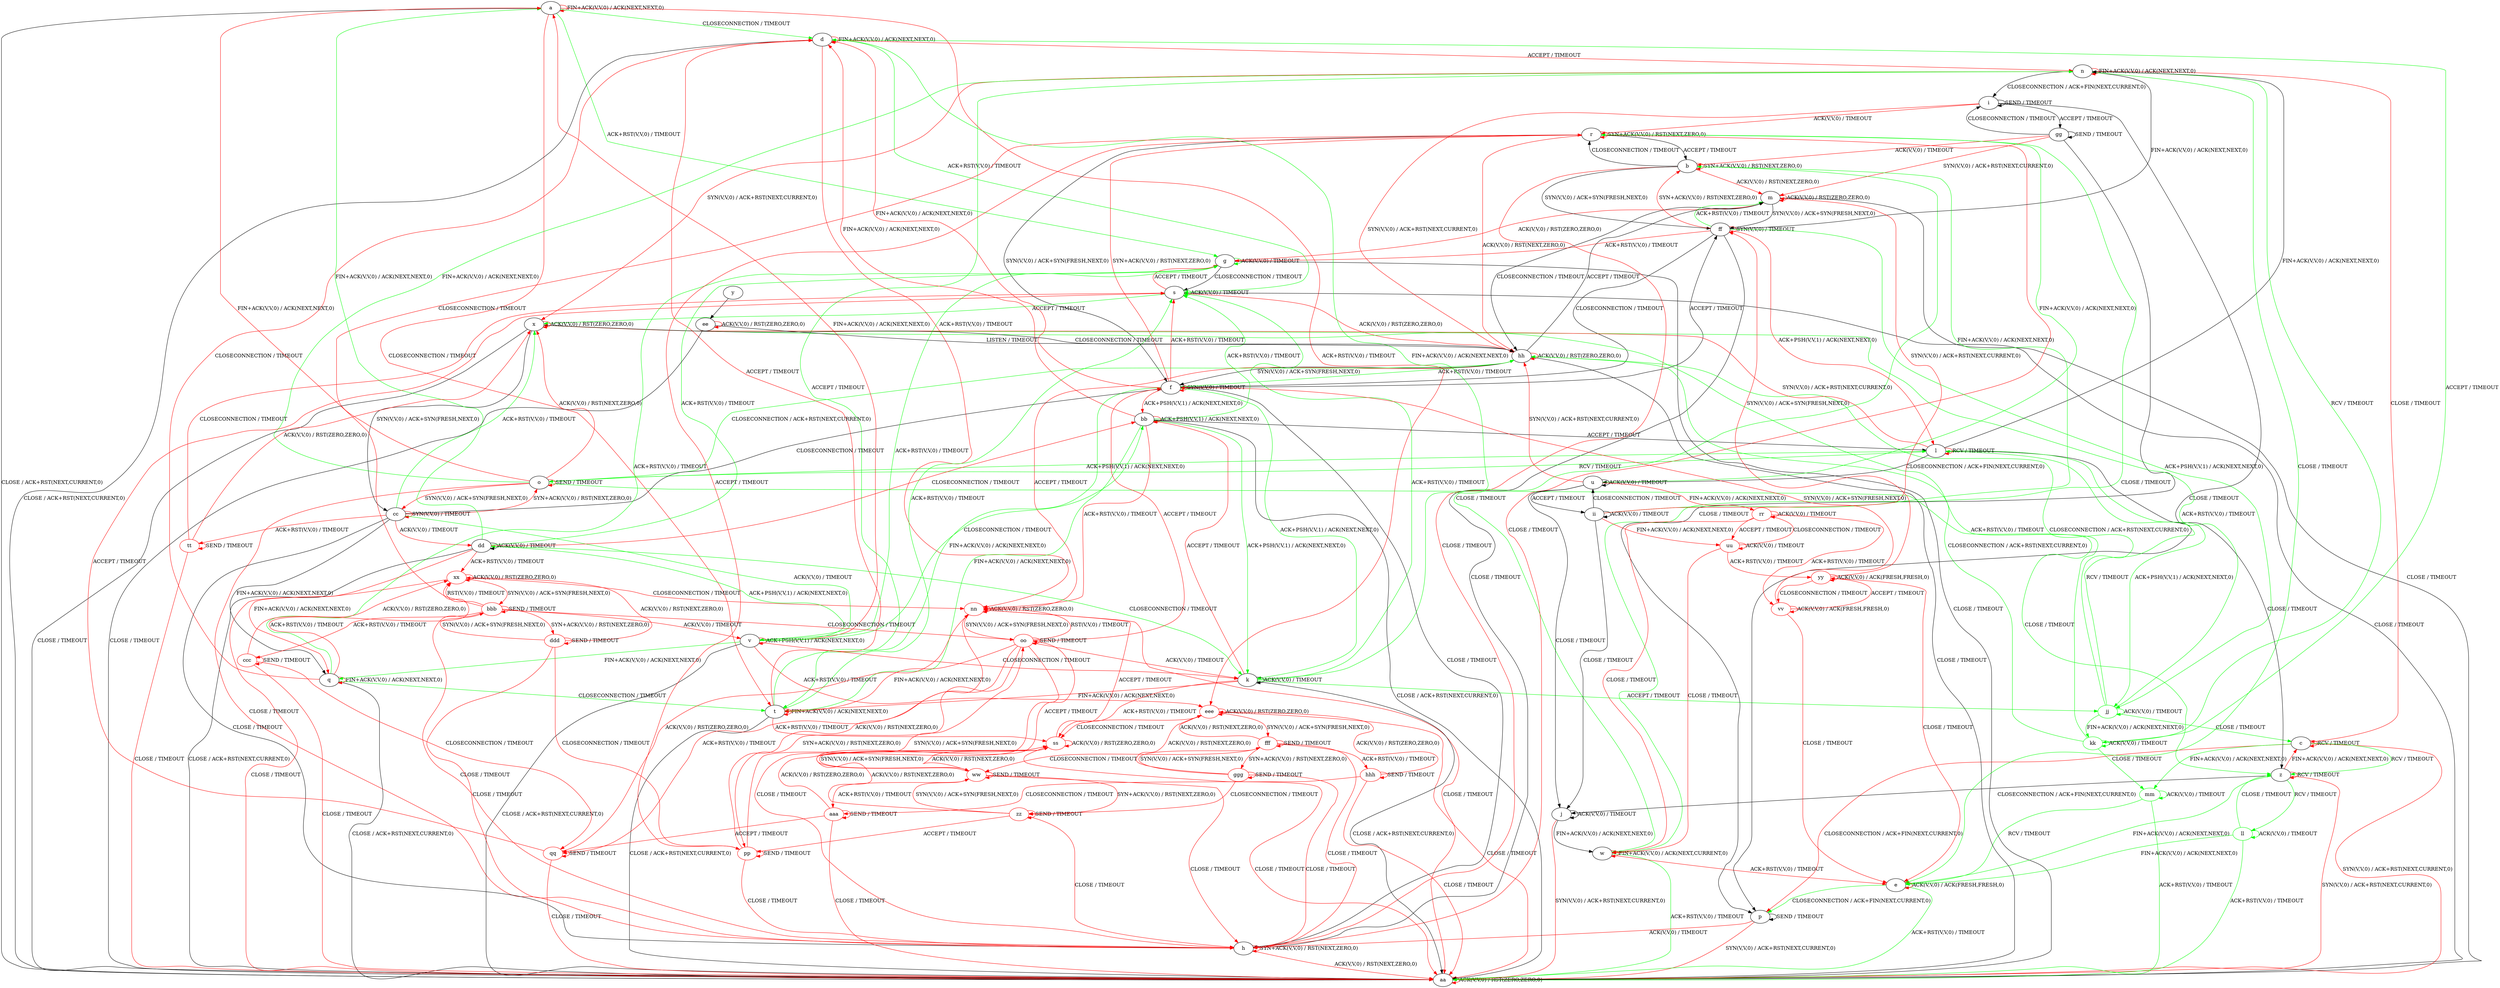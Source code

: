 digraph "" {
	graph ["Incoming time"=1.2255122661590576,
		"Outgoing time"=1.3551185131072998,
		Output="{'States': 60, 'Transitions': 945, 'Filename': '../results/tcp/TCP_FreeBSD_Server-TCP_Windows8_Server-yices-3.dot'}",
		Reference="{'States': 56, 'Transitions': 716, 'Filename': '../subjects/tcp/TCP_FreeBSD_Server.dot'}",
		Solver=yices,
		Updated="{'States': 39, 'Transitions': 495, 'Filename': '../subjects/tcp/TCP_Windows8_Server.dot'}",
		"f-measure"=0.4393063583815029,
		precision=0.5373737373737374,
		recall=0.3715083798882682
	];
	a -> a [key=0,
	color=red,
	label="FIN+ACK(V,V,0) / ACK(NEXT,NEXT,0)"];
a -> d [key=0,
color=green,
label="CLOSECONNECTION / TIMEOUT"];
a -> g [key=0,
color=green,
label="ACK+RST(V,V,0) / TIMEOUT"];
a -> t [key=0,
color=red,
label="CLOSECONNECTION / TIMEOUT"];
a -> aa [key=0,
label="CLOSE / ACK+RST(NEXT,CURRENT,0)"];
eee [color=red];
a -> eee [key=0,
color=red,
label="ACK+RST(V,V,0) / TIMEOUT"];
b -> b [key=0,
color=red,
label="SYN+ACK(V,V,0) / RST(NEXT,ZERO,0)"];
b -> h [key=0,
color=red,
label="CLOSE / TIMEOUT"];
b -> m [key=0,
color=red,
label="ACK(V,V,0) / RST(NEXT,ZERO,0)"];
b -> r [key=0,
label="CLOSECONNECTION / TIMEOUT"];
b -> w [key=0,
color=green,
label="CLOSE / TIMEOUT"];
b -> ff [key=0,
label="SYN(V,V,0) / ACK+SYN(FRESH,NEXT,0)"];
c -> c [key=0,
color=red,
label="RCV / TIMEOUT"];
c -> p [key=0,
color=red,
label="CLOSECONNECTION / ACK+FIN(NEXT,CURRENT,0)"];
c -> z [key=0,
color=green,
label="RCV / TIMEOUT"];
c -> aa [key=0,
color=red,
label="SYN(V,V,0) / ACK+RST(NEXT,CURRENT,0)"];
mm [color=green];
c -> mm [key=0,
color=green,
label="FIN+ACK(V,V,0) / ACK(NEXT,NEXT,0)"];
d -> d [key=0,
color=red,
label="FIN+ACK(V,V,0) / ACK(NEXT,NEXT,0)"];
d -> n [key=0,
color=red,
label="ACCEPT / TIMEOUT"];
d -> s [key=0,
color=green,
label="ACK+RST(V,V,0) / TIMEOUT"];
d -> aa [key=0,
label="CLOSE / ACK+RST(NEXT,CURRENT,0)"];
kk [color=green];
d -> kk [key=0,
color=green,
label="ACCEPT / TIMEOUT"];
nn [color=red];
d -> nn [key=0,
color=red,
label="ACK+RST(V,V,0) / TIMEOUT"];
e -> e [key=0,
color=red,
label="ACK(V,V,0) / ACK(FRESH,FRESH,0)"];
e -> p [key=0,
color=green,
label="CLOSECONNECTION / ACK+FIN(NEXT,CURRENT,0)"];
e -> aa [key=0,
color=green,
label="ACK+RST(V,V,0) / TIMEOUT"];
f -> d [key=0,
color=red,
label="FIN+ACK(V,V,0) / ACK(NEXT,NEXT,0)"];
f -> f [key=0,
color=red,
label="SYN(V,V,0) / TIMEOUT"];
f -> h [key=0,
label="CLOSE / TIMEOUT"];
f -> k [key=0,
color=green,
label="ACK+PSH(V,V,1) / ACK(NEXT,NEXT,0)"];
f -> r [key=0,
color=red,
label="SYN+ACK(V,V,0) / RST(NEXT,ZERO,0)"];
f -> s [key=0,
color=red,
label="ACK+RST(V,V,0) / TIMEOUT"];
f -> t [key=0,
color=green,
label="FIN+ACK(V,V,0) / ACK(NEXT,NEXT,0)"];
f -> bb [key=0,
color=red,
label="ACK+PSH(V,V,1) / ACK(NEXT,NEXT,0)"];
f -> ff [key=0,
label="ACCEPT / TIMEOUT"];
f -> hh [key=0,
color=green,
label="ACK+RST(V,V,0) / TIMEOUT"];
g -> g [key=0,
color=green,
label="ACK(V,V,0) / TIMEOUT"];
g -> m [key=0,
color=red,
label="ACK(V,V,0) / RST(ZERO,ZERO,0)"];
g -> s [key=0,
label="CLOSECONNECTION / TIMEOUT"];
g -> aa [key=0,
label="CLOSE / TIMEOUT"];
h -> h [key=0,
color=red,
label="SYN+ACK(V,V,0) / RST(NEXT,ZERO,0)"];
h -> aa [key=0,
color=red,
label="ACK(V,V,0) / RST(NEXT,ZERO,0)"];
i -> i [key=0,
label="SEND / TIMEOUT"];
i -> p [key=0,
label="CLOSE / TIMEOUT"];
i -> r [key=0,
color=red,
label="ACK(V,V,0) / TIMEOUT"];
i -> gg [key=0,
label="ACCEPT / TIMEOUT"];
i -> hh [key=0,
color=red,
label="SYN(V,V,0) / ACK+RST(NEXT,CURRENT,0)"];
j -> j [key=0,
label="ACK(V,V,0) / TIMEOUT"];
j -> w [key=0,
label="FIN+ACK(V,V,0) / ACK(NEXT,NEXT,0)"];
j -> aa [key=0,
color=red,
label="SYN(V,V,0) / ACK+RST(NEXT,CURRENT,0)"];
k -> d [key=0,
color=green,
label="FIN+ACK(V,V,0) / ACK(NEXT,NEXT,0)"];
k -> k [key=0,
label="ACK(V,V,0) / TIMEOUT"];
k -> s [key=0,
color=green,
label="ACK+RST(V,V,0) / TIMEOUT"];
k -> t [key=0,
color=red,
label="FIN+ACK(V,V,0) / ACK(NEXT,NEXT,0)"];
k -> aa [key=0,
label="CLOSE / ACK+RST(NEXT,CURRENT,0)"];
k -> bb [key=0,
color=red,
label="ACCEPT / TIMEOUT"];
jj [color=green];
k -> jj [key=0,
color=green,
label="ACCEPT / TIMEOUT"];
ss [color=red];
k -> ss [key=0,
color=red,
label="ACK+RST(V,V,0) / TIMEOUT"];
l -> l [key=0,
color=red,
label="RCV / TIMEOUT"];
l -> n [key=0,
label="FIN+ACK(V,V,0) / ACK(NEXT,NEXT,0)"];
l -> o [key=0,
color=green,
label="RCV / TIMEOUT"];
l -> u [key=0,
label="CLOSECONNECTION / ACK+FIN(NEXT,CURRENT,0)"];
l -> x [key=0,
color=red,
label="SYN(V,V,0) / ACK+RST(NEXT,CURRENT,0)"];
l -> z [key=0,
label="CLOSE / TIMEOUT"];
l -> jj [key=0,
color=green,
label="ACK+PSH(V,V,1) / ACK(NEXT,NEXT,0)"];
m -> m [key=0,
color=red,
label="ACK(V,V,0) / RST(ZERO,ZERO,0)"];
m -> aa [key=0,
label="CLOSE / TIMEOUT"];
m -> ff [key=0,
label="SYN(V,V,0) / ACK+SYN(FRESH,NEXT,0)"];
m -> hh [key=0,
label="CLOSECONNECTION / TIMEOUT"];
n -> c [key=0,
color=red,
label="CLOSE / TIMEOUT"];
n -> e [key=0,
color=green,
label="CLOSE / TIMEOUT"];
n -> i [key=0,
label="CLOSECONNECTION / ACK+FIN(NEXT,CURRENT,0)"];
n -> n [key=0,
color=red,
label="FIN+ACK(V,V,0) / ACK(NEXT,NEXT,0)"];
n -> x [key=0,
color=red,
label="SYN(V,V,0) / ACK+RST(NEXT,CURRENT,0)"];
o -> h [key=0,
color=red,
label="CLOSE / TIMEOUT"];
o -> l [key=0,
color=green,
label="ACK+PSH(V,V,1) / ACK(NEXT,NEXT,0)"];
o -> n [key=0,
color=green,
label="FIN+ACK(V,V,0) / ACK(NEXT,NEXT,0)"];
o -> o [key=0,
color=red,
label="SEND / TIMEOUT"];
o -> r [key=0,
color=red,
label="CLOSECONNECTION / TIMEOUT"];
o -> x [key=0,
color=red,
label="ACK(V,V,0) / RST(NEXT,ZERO,0)"];
o -> z [key=0,
color=green,
label="CLOSE / TIMEOUT"];
o -> cc [key=0,
color=red,
label="SYN(V,V,0) / ACK+SYN(FRESH,NEXT,0)"];
o -> hh [key=0,
color=green,
label="CLOSECONNECTION / ACK+RST(NEXT,CURRENT,0)"];
p -> h [key=0,
color=red,
label="ACK(V,V,0) / TIMEOUT"];
p -> p [key=0,
label="SEND / TIMEOUT"];
p -> aa [key=0,
color=red,
label="SYN(V,V,0) / ACK+RST(NEXT,CURRENT,0)"];
q -> d [key=0,
color=red,
label="CLOSECONNECTION / TIMEOUT"];
q -> g [key=0,
color=green,
label="ACK+RST(V,V,0) / TIMEOUT"];
q -> q [key=0,
color=red,
label="FIN+ACK(V,V,0) / ACK(NEXT,NEXT,0)"];
q -> t [key=0,
color=green,
label="CLOSECONNECTION / TIMEOUT"];
q -> aa [key=0,
label="CLOSE / ACK+RST(NEXT,CURRENT,0)"];
xx [color=red];
q -> xx [key=0,
color=red,
label="ACK+RST(V,V,0) / TIMEOUT"];
r -> b [key=0,
label="ACCEPT / TIMEOUT"];
r -> f [key=0,
label="SYN(V,V,0) / ACK+SYN(FRESH,NEXT,0)"];
r -> h [key=0,
color=red,
label="CLOSE / TIMEOUT"];
r -> r [key=0,
color=red,
label="SYN+ACK(V,V,0) / RST(NEXT,ZERO,0)"];
r -> w [key=0,
color=green,
label="CLOSE / TIMEOUT"];
r -> hh [key=0,
color=red,
label="ACK(V,V,0) / RST(NEXT,ZERO,0)"];
s -> g [key=0,
color=red,
label="ACCEPT / TIMEOUT"];
s -> s [key=0,
color=green,
label="ACK(V,V,0) / TIMEOUT"];
s -> x [key=0,
color=green,
label="ACCEPT / TIMEOUT"];
s -> aa [key=0,
label="CLOSE / TIMEOUT"];
s -> hh [key=0,
color=red,
label="ACK(V,V,0) / RST(ZERO,ZERO,0)"];
t -> d [key=0,
color=red,
label="ACCEPT / TIMEOUT"];
t -> n [key=0,
color=green,
label="ACCEPT / TIMEOUT"];
t -> s [key=0,
color=green,
label="ACK+RST(V,V,0) / TIMEOUT"];
t -> t [key=0,
color=red,
label="FIN+ACK(V,V,0) / ACK(NEXT,NEXT,0)"];
t -> aa [key=0,
label="CLOSE / ACK+RST(NEXT,CURRENT,0)"];
t -> ss [key=0,
color=red,
label="ACK+RST(V,V,0) / TIMEOUT"];
u -> j [key=0,
label="CLOSE / TIMEOUT"];
u -> r [key=0,
color=green,
label="FIN+ACK(V,V,0) / ACK(NEXT,NEXT,0)"];
u -> u [key=0,
label="ACK(V,V,0) / TIMEOUT"];
u -> hh [key=0,
color=red,
label="SYN(V,V,0) / ACK+RST(NEXT,CURRENT,0)"];
u -> ii [key=0,
label="ACCEPT / TIMEOUT"];
rr [color=red];
u -> rr [key=0,
color=red,
label="FIN+ACK(V,V,0) / ACK(NEXT,NEXT,0)"];
v -> a [key=0,
color=red,
label="FIN+ACK(V,V,0) / ACK(NEXT,NEXT,0)"];
v -> g [key=0,
color=green,
label="ACK+RST(V,V,0) / TIMEOUT"];
v -> k [key=0,
color=red,
label="CLOSECONNECTION / TIMEOUT"];
v -> q [key=0,
color=green,
label="FIN+ACK(V,V,0) / ACK(NEXT,NEXT,0)"];
v -> v [key=0,
color=red,
label="ACK+PSH(V,V,1) / ACK(NEXT,NEXT,0)"];
v -> aa [key=0,
label="CLOSE / ACK+RST(NEXT,CURRENT,0)"];
v -> bb [key=0,
color=green,
label="CLOSECONNECTION / TIMEOUT"];
v -> dd [key=0,
color=green,
label="ACK+PSH(V,V,1) / ACK(NEXT,NEXT,0)"];
v -> eee [key=0,
color=red,
label="ACK+RST(V,V,0) / TIMEOUT"];
w -> e [key=0,
color=red,
label="ACK+RST(V,V,0) / TIMEOUT"];
w -> w [key=0,
color=red,
label="FIN+ACK(V,V,0) / ACK(NEXT,CURRENT,0)"];
w -> aa [key=0,
color=green,
label="ACK+RST(V,V,0) / TIMEOUT"];
x -> x [key=0,
color=red,
label="ACK(V,V,0) / RST(ZERO,ZERO,0)"];
x -> aa [key=0,
label="CLOSE / TIMEOUT"];
x -> cc [key=0,
label="SYN(V,V,0) / ACK+SYN(FRESH,NEXT,0)"];
x -> hh [key=0,
label="CLOSECONNECTION / TIMEOUT"];
y -> ee [key=0];
z -> c [key=0,
color=red,
label="FIN+ACK(V,V,0) / ACK(NEXT,NEXT,0)"];
z -> e [key=0,
color=green,
label="FIN+ACK(V,V,0) / ACK(NEXT,NEXT,0)"];
z -> j [key=0,
label="CLOSECONNECTION / ACK+FIN(NEXT,CURRENT,0)"];
z -> z [key=0,
color=red,
label="RCV / TIMEOUT"];
z -> aa [key=0,
color=red,
label="SYN(V,V,0) / ACK+RST(NEXT,CURRENT,0)"];
ll [color=green];
z -> ll [key=0,
color=green,
label="RCV / TIMEOUT"];
aa -> aa [key=0,
color=red,
label="ACK(V,V,0) / RST(ZERO,ZERO,0)"];
bb -> d [key=0,
color=red,
label="FIN+ACK(V,V,0) / ACK(NEXT,NEXT,0)"];
bb -> k [key=0,
color=green,
label="ACK+PSH(V,V,1) / ACK(NEXT,NEXT,0)"];
bb -> l [key=0,
label="ACCEPT / TIMEOUT"];
bb -> s [key=0,
color=green,
label="ACK+RST(V,V,0) / TIMEOUT"];
bb -> t [key=0,
color=green,
label="FIN+ACK(V,V,0) / ACK(NEXT,NEXT,0)"];
bb -> aa [key=0,
label="CLOSE / ACK+RST(NEXT,CURRENT,0)"];
bb -> bb [key=0,
color=red,
label="ACK+PSH(V,V,1) / ACK(NEXT,NEXT,0)"];
bb -> nn [key=0,
color=red,
label="ACK+RST(V,V,0) / TIMEOUT"];
cc -> f [key=0,
label="CLOSECONNECTION / TIMEOUT"];
cc -> h [key=0,
label="CLOSE / TIMEOUT"];
cc -> o [key=0,
color=red,
label="SYN+ACK(V,V,0) / RST(NEXT,ZERO,0)"];
cc -> q [key=0,
label="FIN+ACK(V,V,0) / ACK(NEXT,NEXT,0)"];
cc -> v [key=0,
color=green,
label="ACK(V,V,0) / TIMEOUT"];
cc -> x [key=0,
color=green,
label="ACK+RST(V,V,0) / TIMEOUT"];
cc -> cc [key=0,
color=red,
label="SYN(V,V,0) / TIMEOUT"];
cc -> dd [key=0,
color=red,
label="ACK(V,V,0) / TIMEOUT"];
tt [color=red];
cc -> tt [key=0,
color=red,
label="ACK+RST(V,V,0) / TIMEOUT"];
dd -> a [key=0,
color=green,
label="FIN+ACK(V,V,0) / ACK(NEXT,NEXT,0)"];
dd -> g [key=0,
color=green,
label="ACK+RST(V,V,0) / TIMEOUT"];
dd -> k [key=0,
color=green,
label="CLOSECONNECTION / TIMEOUT"];
dd -> q [key=0,
color=red,
label="FIN+ACK(V,V,0) / ACK(NEXT,NEXT,0)"];
dd -> aa [key=0,
label="CLOSE / ACK+RST(NEXT,CURRENT,0)"];
dd -> bb [key=0,
color=red,
label="CLOSECONNECTION / TIMEOUT"];
dd -> dd [key=0,
label="ACK(V,V,0) / TIMEOUT"];
dd -> xx [key=0,
color=red,
label="ACK+RST(V,V,0) / TIMEOUT"];
ee -> aa [key=0,
label="CLOSE / TIMEOUT"];
ee -> ee [key=0,
color=red,
label="ACK(V,V,0) / RST(ZERO,ZERO,0)"];
ee -> hh [key=0,
label="LISTEN / TIMEOUT"];
ff -> b [key=0,
color=red,
label="SYN+ACK(V,V,0) / RST(NEXT,ZERO,0)"];
ff -> f [key=0,
label="CLOSECONNECTION / TIMEOUT"];
ff -> g [key=0,
color=red,
label="ACK+RST(V,V,0) / TIMEOUT"];
ff -> h [key=0,
label="CLOSE / TIMEOUT"];
ff -> l [key=0,
color=red,
label="ACK+PSH(V,V,1) / ACK(NEXT,NEXT,0)"];
ff -> m [key=0,
color=green,
label="ACK+RST(V,V,0) / TIMEOUT"];
ff -> n [key=0,
label="FIN+ACK(V,V,0) / ACK(NEXT,NEXT,0)"];
ff -> ff [key=0,
color=red,
label="SYN(V,V,0) / TIMEOUT"];
ff -> jj [key=0,
color=green,
label="ACK+PSH(V,V,1) / ACK(NEXT,NEXT,0)"];
gg -> b [key=0,
color=red,
label="ACK(V,V,0) / TIMEOUT"];
gg -> i [key=0,
label="CLOSECONNECTION / TIMEOUT"];
gg -> m [key=0,
color=red,
label="SYN(V,V,0) / ACK+RST(NEXT,CURRENT,0)"];
gg -> p [key=0,
label="CLOSE / TIMEOUT"];
gg -> gg [key=0,
label="SEND / TIMEOUT"];
hh -> f [key=0,
label="SYN(V,V,0) / ACK+SYN(FRESH,NEXT,0)"];
hh -> m [key=0,
label="ACCEPT / TIMEOUT"];
hh -> aa [key=0,
label="CLOSE / TIMEOUT"];
hh -> hh [key=0,
color=red,
label="ACK(V,V,0) / RST(ZERO,ZERO,0)"];
ii -> b [key=0,
color=green,
label="FIN+ACK(V,V,0) / ACK(NEXT,NEXT,0)"];
ii -> j [key=0,
label="CLOSE / TIMEOUT"];
ii -> m [key=0,
color=red,
label="SYN(V,V,0) / ACK+RST(NEXT,CURRENT,0)"];
ii -> u [key=0,
label="CLOSECONNECTION / TIMEOUT"];
ii -> ii [key=0,
label="ACK(V,V,0) / TIMEOUT"];
uu [color=red];
ii -> uu [key=0,
color=red,
label="FIN+ACK(V,V,0) / ACK(NEXT,NEXT,0)"];
jj -> c [key=0,
color=green,
label="CLOSE / TIMEOUT"];
jj -> l [key=0,
color=green,
label="RCV / TIMEOUT"];
jj -> x [key=0,
color=green,
label="ACK+RST(V,V,0) / TIMEOUT"];
jj -> hh [key=0,
color=green,
label="CLOSECONNECTION / ACK+RST(NEXT,CURRENT,0)"];
jj -> jj [key=0,
color=green,
label="ACK(V,V,0) / TIMEOUT"];
jj -> kk [key=0,
color=green,
label="FIN+ACK(V,V,0) / ACK(NEXT,NEXT,0)"];
kk -> n [key=0,
color=green,
label="RCV / TIMEOUT"];
kk -> x [key=0,
color=green,
label="ACK+RST(V,V,0) / TIMEOUT"];
kk -> hh [key=0,
color=green,
label="CLOSECONNECTION / ACK+RST(NEXT,CURRENT,0)"];
kk -> kk [key=0,
color=green,
label="ACK(V,V,0) / TIMEOUT"];
kk -> mm [key=0,
color=green,
label="CLOSE / TIMEOUT"];
ll -> e [key=0,
color=green,
label="FIN+ACK(V,V,0) / ACK(NEXT,NEXT,0)"];
ll -> z [key=0,
color=green,
label="CLOSE / TIMEOUT"];
ll -> aa [key=0,
color=green,
label="ACK+RST(V,V,0) / TIMEOUT"];
ll -> ll [key=0,
color=green,
label="ACK(V,V,0) / TIMEOUT"];
mm -> e [key=0,
color=green,
label="RCV / TIMEOUT"];
mm -> aa [key=0,
color=green,
label="ACK+RST(V,V,0) / TIMEOUT"];
mm -> mm [key=0,
color=green,
label="ACK(V,V,0) / TIMEOUT"];
nn -> aa [key=0,
color=red,
label="CLOSE / TIMEOUT"];
nn -> hh [key=0,
color=red,
label="ACCEPT / TIMEOUT"];
nn -> nn [key=0,
color=red,
label="ACK(V,V,0) / RST(ZERO,ZERO,0)"];
oo [color=red];
nn -> oo [key=0,
color=red,
label="SYN(V,V,0) / ACK+SYN(FRESH,NEXT,0)"];
oo -> f [key=0,
color=red,
label="ACCEPT / TIMEOUT"];
oo -> h [key=0,
color=red,
label="CLOSE / TIMEOUT"];
oo -> k [key=0,
color=red,
label="ACK(V,V,0) / TIMEOUT"];
oo -> t [key=0,
color=red,
label="FIN+ACK(V,V,0) / ACK(NEXT,NEXT,0)"];
oo -> nn [key=0,
color=red,
label="RST(V,V,0) / TIMEOUT"];
oo -> oo [key=0,
color=red,
label="SEND / TIMEOUT"];
pp [color=red];
oo -> pp [key=0,
color=red,
label="SYN+ACK(V,V,0) / RST(NEXT,ZERO,0)"];
qq [color=red];
oo -> qq [key=0,
color=red,
label="ACK+RST(V,V,0) / TIMEOUT"];
pp -> h [key=0,
color=red,
label="CLOSE / TIMEOUT"];
pp -> r [key=0,
color=red,
label="ACCEPT / TIMEOUT"];
pp -> nn [key=0,
color=red,
label="ACK(V,V,0) / RST(NEXT,ZERO,0)"];
pp -> oo [key=0,
color=red,
label="SYN(V,V,0) / ACK+SYN(FRESH,NEXT,0)"];
pp -> pp [key=0,
color=red,
label="SEND / TIMEOUT"];
qq -> s [key=0,
color=red,
label="ACCEPT / TIMEOUT"];
qq -> aa [key=0,
color=red,
label="CLOSE / TIMEOUT"];
qq -> nn [key=0,
color=red,
label="ACK(V,V,0) / RST(ZERO,ZERO,0)"];
qq -> qq [key=0,
color=red,
label="SEND / TIMEOUT"];
rr -> w [key=0,
color=red,
label="CLOSE / TIMEOUT"];
rr -> rr [key=0,
color=red,
label="ACK(V,V,0) / TIMEOUT"];
rr -> uu [key=0,
color=red,
label="ACCEPT / TIMEOUT"];
vv [color=red];
rr -> vv [key=0,
color=red,
label="ACK+RST(V,V,0) / TIMEOUT"];
ss -> aa [key=0,
color=red,
label="CLOSE / TIMEOUT"];
ss -> nn [key=0,
color=red,
label="ACCEPT / TIMEOUT"];
ss -> ss [key=0,
color=red,
label="ACK(V,V,0) / RST(ZERO,ZERO,0)"];
ww [color=red];
ss -> ww [key=0,
color=red,
label="SYN(V,V,0) / ACK+SYN(FRESH,NEXT,0)"];
tt -> s [key=0,
color=red,
label="CLOSECONNECTION / TIMEOUT"];
tt -> x [key=0,
color=red,
label="ACK(V,V,0) / RST(ZERO,ZERO,0)"];
tt -> aa [key=0,
color=red,
label="CLOSE / TIMEOUT"];
tt -> tt [key=0,
color=red,
label="SEND / TIMEOUT"];
uu -> w [key=0,
color=red,
label="CLOSE / TIMEOUT"];
uu -> rr [key=0,
color=red,
label="CLOSECONNECTION / TIMEOUT"];
uu -> uu [key=0,
color=red,
label="ACK(V,V,0) / TIMEOUT"];
yy [color=red];
uu -> yy [key=0,
color=red,
label="ACK+RST(V,V,0) / TIMEOUT"];
vv -> e [key=0,
color=red,
label="CLOSE / TIMEOUT"];
vv -> f [key=0,
color=red,
label="SYN(V,V,0) / ACK+SYN(FRESH,NEXT,0)"];
vv -> vv [key=0,
color=red,
label="ACK(V,V,0) / ACK(FRESH,FRESH,0)"];
vv -> yy [key=0,
color=red,
label="ACCEPT / TIMEOUT"];
ww -> h [key=0,
color=red,
label="CLOSE / TIMEOUT"];
ww -> oo [key=0,
color=red,
label="ACCEPT / TIMEOUT"];
ww -> ss [key=0,
color=red,
label="ACK(V,V,0) / RST(NEXT,ZERO,0)"];
ww -> ww [key=0,
color=red,
label="SEND / TIMEOUT"];
zz [color=red];
ww -> zz [key=0,
color=red,
label="SYN+ACK(V,V,0) / RST(NEXT,ZERO,0)"];
aaa [color=red];
ww -> aaa [key=0,
color=red,
label="ACK+RST(V,V,0) / TIMEOUT"];
xx -> aa [key=0,
color=red,
label="CLOSE / TIMEOUT"];
xx -> nn [key=0,
color=red,
label="CLOSECONNECTION / TIMEOUT"];
xx -> xx [key=0,
color=red,
label="ACK(V,V,0) / RST(ZERO,ZERO,0)"];
bbb [color=red];
xx -> bbb [key=0,
color=red,
label="SYN(V,V,0) / ACK+SYN(FRESH,NEXT,0)"];
yy -> e [key=0,
color=red,
label="CLOSE / TIMEOUT"];
yy -> ff [key=0,
color=red,
label="SYN(V,V,0) / ACK+SYN(FRESH,NEXT,0)"];
yy -> vv [key=0,
color=red,
label="CLOSECONNECTION / TIMEOUT"];
yy -> yy [key=0,
color=red,
label="ACK(V,V,0) / ACK(FRESH,FRESH,0)"];
zz -> h [key=0,
color=red,
label="CLOSE / TIMEOUT"];
zz -> pp [key=0,
color=red,
label="ACCEPT / TIMEOUT"];
zz -> ss [key=0,
color=red,
label="ACK(V,V,0) / RST(NEXT,ZERO,0)"];
zz -> ww [key=0,
color=red,
label="SYN(V,V,0) / ACK+SYN(FRESH,NEXT,0)"];
zz -> zz [key=0,
color=red,
label="SEND / TIMEOUT"];
aaa -> aa [key=0,
color=red,
label="CLOSE / TIMEOUT"];
aaa -> qq [key=0,
color=red,
label="ACCEPT / TIMEOUT"];
aaa -> ss [key=0,
color=red,
label="ACK(V,V,0) / RST(ZERO,ZERO,0)"];
aaa -> aaa [key=0,
color=red,
label="SEND / TIMEOUT"];
bbb -> a [key=0,
color=red,
label="FIN+ACK(V,V,0) / ACK(NEXT,NEXT,0)"];
bbb -> h [key=0,
color=red,
label="CLOSE / TIMEOUT"];
bbb -> v [key=0,
color=red,
label="ACK(V,V,0) / TIMEOUT"];
bbb -> oo [key=0,
color=red,
label="CLOSECONNECTION / TIMEOUT"];
bbb -> xx [key=0,
color=red,
label="RST(V,V,0) / TIMEOUT"];
bbb -> bbb [key=0,
color=red,
label="SEND / TIMEOUT"];
ccc [color=red];
bbb -> ccc [key=0,
color=red,
label="ACK+RST(V,V,0) / TIMEOUT"];
ddd [color=red];
bbb -> ddd [key=0,
color=red,
label="SYN+ACK(V,V,0) / RST(NEXT,ZERO,0)"];
ccc -> aa [key=0,
color=red,
label="CLOSE / TIMEOUT"];
ccc -> qq [key=0,
color=red,
label="CLOSECONNECTION / TIMEOUT"];
ccc -> xx [key=0,
color=red,
label="ACK(V,V,0) / RST(ZERO,ZERO,0)"];
ccc -> ccc [key=0,
color=red,
label="SEND / TIMEOUT"];
ddd -> h [key=0,
color=red,
label="CLOSE / TIMEOUT"];
ddd -> pp [key=0,
color=red,
label="CLOSECONNECTION / TIMEOUT"];
ddd -> xx [key=0,
color=red,
label="ACK(V,V,0) / RST(NEXT,ZERO,0)"];
ddd -> bbb [key=0,
color=red,
label="SYN(V,V,0) / ACK+SYN(FRESH,NEXT,0)"];
ddd -> ddd [key=0,
color=red,
label="SEND / TIMEOUT"];
eee -> aa [key=0,
color=red,
label="CLOSE / TIMEOUT"];
eee -> ss [key=0,
color=red,
label="CLOSECONNECTION / TIMEOUT"];
eee -> eee [key=0,
color=red,
label="ACK(V,V,0) / RST(ZERO,ZERO,0)"];
fff [color=red];
eee -> fff [key=0,
color=red,
label="SYN(V,V,0) / ACK+SYN(FRESH,NEXT,0)"];
fff -> h [key=0,
color=red,
label="CLOSE / TIMEOUT"];
fff -> ww [key=0,
color=red,
label="CLOSECONNECTION / TIMEOUT"];
fff -> eee [key=0,
color=red,
label="ACK(V,V,0) / RST(NEXT,ZERO,0)"];
fff -> fff [key=0,
color=red,
label="SEND / TIMEOUT"];
ggg [color=red];
fff -> ggg [key=0,
color=red,
label="SYN+ACK(V,V,0) / RST(NEXT,ZERO,0)"];
hhh [color=red];
fff -> hhh [key=0,
color=red,
label="ACK+RST(V,V,0) / TIMEOUT"];
ggg -> h [key=0,
color=red,
label="CLOSE / TIMEOUT"];
ggg -> zz [key=0,
color=red,
label="CLOSECONNECTION / TIMEOUT"];
ggg -> eee [key=0,
color=red,
label="ACK(V,V,0) / RST(NEXT,ZERO,0)"];
ggg -> fff [key=0,
color=red,
label="SYN(V,V,0) / ACK+SYN(FRESH,NEXT,0)"];
ggg -> ggg [key=0,
color=red,
label="SEND / TIMEOUT"];
hhh -> aa [key=0,
color=red,
label="CLOSE / TIMEOUT"];
hhh -> aaa [key=0,
color=red,
label="CLOSECONNECTION / TIMEOUT"];
hhh -> eee [key=0,
color=red,
label="ACK(V,V,0) / RST(ZERO,ZERO,0)"];
hhh -> hhh [key=0,
color=red,
label="SEND / TIMEOUT"];
}
